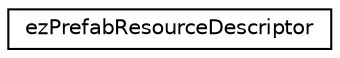 digraph "Graphical Class Hierarchy"
{
 // LATEX_PDF_SIZE
  edge [fontname="Helvetica",fontsize="10",labelfontname="Helvetica",labelfontsize="10"];
  node [fontname="Helvetica",fontsize="10",shape=record];
  rankdir="LR";
  Node0 [label="ezPrefabResourceDescriptor",height=0.2,width=0.4,color="black", fillcolor="white", style="filled",URL="$dd/db7/structez_prefab_resource_descriptor.htm",tooltip=" "];
}
